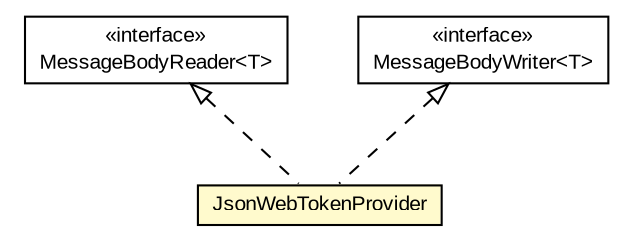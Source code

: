 #!/usr/local/bin/dot
#
# Class diagram 
# Generated by UMLGraph version R5_6-24-gf6e263 (http://www.umlgraph.org/)
#

digraph G {
	edge [fontname="arial",fontsize=10,labelfontname="arial",labelfontsize=10];
	node [fontname="arial",fontsize=10,shape=plaintext];
	nodesep=0.25;
	ranksep=0.5;
	// net.trajano.openidconnect.rs.JsonWebTokenProvider
	c6572 [label=<<table title="net.trajano.openidconnect.rs.JsonWebTokenProvider" border="0" cellborder="1" cellspacing="0" cellpadding="2" port="p" bgcolor="lemonChiffon" href="./JsonWebTokenProvider.html">
		<tr><td><table border="0" cellspacing="0" cellpadding="1">
<tr><td align="center" balign="center"> JsonWebTokenProvider </td></tr>
		</table></td></tr>
		</table>>, URL="./JsonWebTokenProvider.html", fontname="arial", fontcolor="black", fontsize=10.0];
	//net.trajano.openidconnect.rs.JsonWebTokenProvider implements javax.ws.rs.ext.MessageBodyReader<T>
	c6635:p -> c6572:p [dir=back,arrowtail=empty,style=dashed];
	//net.trajano.openidconnect.rs.JsonWebTokenProvider implements javax.ws.rs.ext.MessageBodyWriter<T>
	c6636:p -> c6572:p [dir=back,arrowtail=empty,style=dashed];
	// javax.ws.rs.ext.MessageBodyReader<T>
	c6635 [label=<<table title="javax.ws.rs.ext.MessageBodyReader" border="0" cellborder="1" cellspacing="0" cellpadding="2" port="p" href="http://java.sun.com/j2se/1.4.2/docs/api/javax/ws/rs/ext/MessageBodyReader.html">
		<tr><td><table border="0" cellspacing="0" cellpadding="1">
<tr><td align="center" balign="center"> &#171;interface&#187; </td></tr>
<tr><td align="center" balign="center"> MessageBodyReader&lt;T&gt; </td></tr>
		</table></td></tr>
		</table>>, URL="http://java.sun.com/j2se/1.4.2/docs/api/javax/ws/rs/ext/MessageBodyReader.html", fontname="arial", fontcolor="black", fontsize=10.0];
	// javax.ws.rs.ext.MessageBodyWriter<T>
	c6636 [label=<<table title="javax.ws.rs.ext.MessageBodyWriter" border="0" cellborder="1" cellspacing="0" cellpadding="2" port="p" href="http://java.sun.com/j2se/1.4.2/docs/api/javax/ws/rs/ext/MessageBodyWriter.html">
		<tr><td><table border="0" cellspacing="0" cellpadding="1">
<tr><td align="center" balign="center"> &#171;interface&#187; </td></tr>
<tr><td align="center" balign="center"> MessageBodyWriter&lt;T&gt; </td></tr>
		</table></td></tr>
		</table>>, URL="http://java.sun.com/j2se/1.4.2/docs/api/javax/ws/rs/ext/MessageBodyWriter.html", fontname="arial", fontcolor="black", fontsize=10.0];
}

